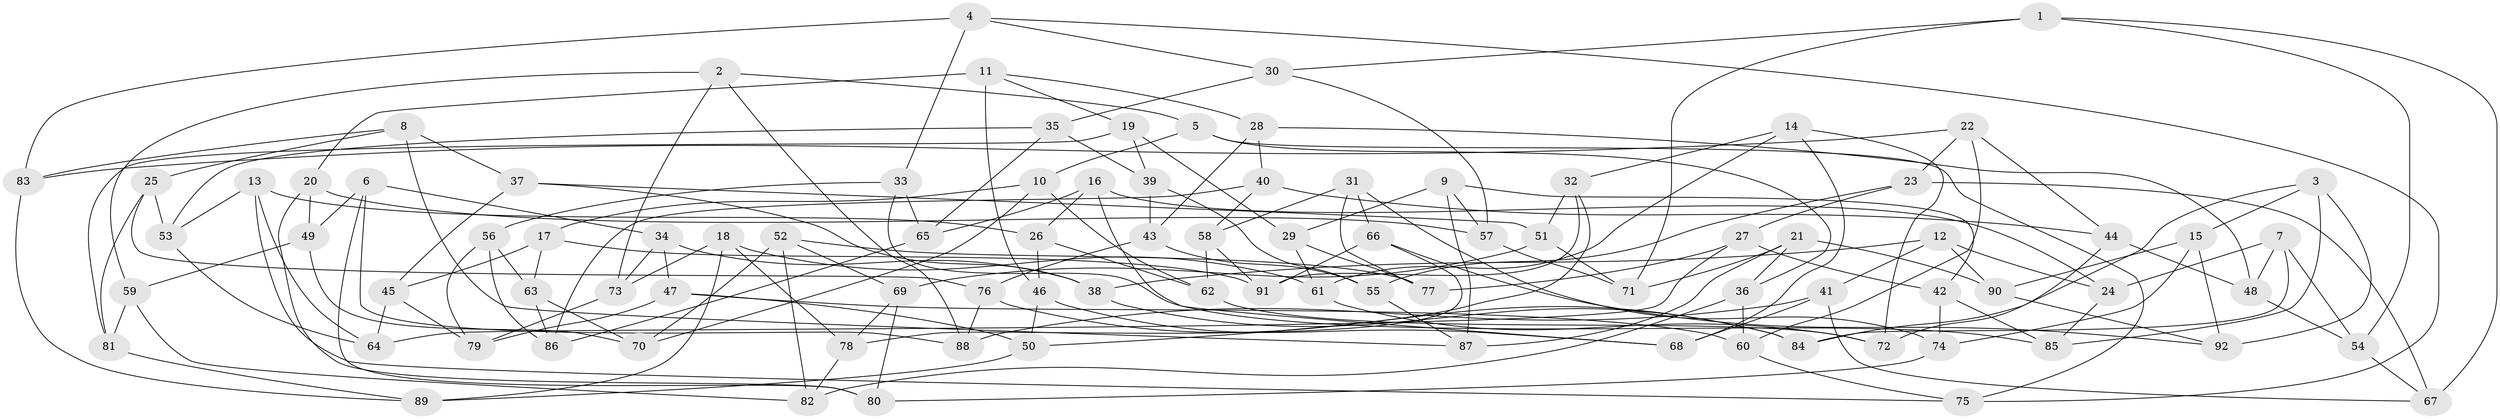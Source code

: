 // coarse degree distribution, {3: 0.09375, 4: 0.65625, 5: 0.140625, 9: 0.03125, 2: 0.015625, 7: 0.015625, 6: 0.03125, 8: 0.015625}
// Generated by graph-tools (version 1.1) at 2025/03/03/04/25 22:03:03]
// undirected, 92 vertices, 184 edges
graph export_dot {
graph [start="1"]
  node [color=gray90,style=filled];
  1;
  2;
  3;
  4;
  5;
  6;
  7;
  8;
  9;
  10;
  11;
  12;
  13;
  14;
  15;
  16;
  17;
  18;
  19;
  20;
  21;
  22;
  23;
  24;
  25;
  26;
  27;
  28;
  29;
  30;
  31;
  32;
  33;
  34;
  35;
  36;
  37;
  38;
  39;
  40;
  41;
  42;
  43;
  44;
  45;
  46;
  47;
  48;
  49;
  50;
  51;
  52;
  53;
  54;
  55;
  56;
  57;
  58;
  59;
  60;
  61;
  62;
  63;
  64;
  65;
  66;
  67;
  68;
  69;
  70;
  71;
  72;
  73;
  74;
  75;
  76;
  77;
  78;
  79;
  80;
  81;
  82;
  83;
  84;
  85;
  86;
  87;
  88;
  89;
  90;
  91;
  92;
  1 -- 30;
  1 -- 71;
  1 -- 67;
  1 -- 54;
  2 -- 88;
  2 -- 5;
  2 -- 59;
  2 -- 73;
  3 -- 85;
  3 -- 15;
  3 -- 84;
  3 -- 92;
  4 -- 30;
  4 -- 33;
  4 -- 83;
  4 -- 75;
  5 -- 10;
  5 -- 75;
  5 -- 36;
  6 -- 88;
  6 -- 34;
  6 -- 49;
  6 -- 80;
  7 -- 84;
  7 -- 48;
  7 -- 24;
  7 -- 54;
  8 -- 87;
  8 -- 37;
  8 -- 83;
  8 -- 25;
  9 -- 87;
  9 -- 29;
  9 -- 42;
  9 -- 57;
  10 -- 62;
  10 -- 17;
  10 -- 70;
  11 -- 46;
  11 -- 20;
  11 -- 19;
  11 -- 28;
  12 -- 38;
  12 -- 41;
  12 -- 24;
  12 -- 90;
  13 -- 26;
  13 -- 53;
  13 -- 64;
  13 -- 75;
  14 -- 72;
  14 -- 32;
  14 -- 61;
  14 -- 68;
  15 -- 74;
  15 -- 92;
  15 -- 90;
  16 -- 26;
  16 -- 24;
  16 -- 68;
  16 -- 65;
  17 -- 91;
  17 -- 45;
  17 -- 63;
  18 -- 78;
  18 -- 73;
  18 -- 89;
  18 -- 61;
  19 -- 81;
  19 -- 29;
  19 -- 39;
  20 -- 57;
  20 -- 49;
  20 -- 80;
  21 -- 90;
  21 -- 71;
  21 -- 36;
  21 -- 87;
  22 -- 60;
  22 -- 44;
  22 -- 83;
  22 -- 23;
  23 -- 55;
  23 -- 67;
  23 -- 27;
  24 -- 85;
  25 -- 53;
  25 -- 76;
  25 -- 81;
  26 -- 46;
  26 -- 62;
  27 -- 77;
  27 -- 64;
  27 -- 42;
  28 -- 48;
  28 -- 40;
  28 -- 43;
  29 -- 61;
  29 -- 77;
  30 -- 35;
  30 -- 57;
  31 -- 66;
  31 -- 74;
  31 -- 58;
  31 -- 77;
  32 -- 51;
  32 -- 91;
  32 -- 50;
  33 -- 65;
  33 -- 85;
  33 -- 56;
  34 -- 73;
  34 -- 47;
  34 -- 38;
  35 -- 65;
  35 -- 53;
  35 -- 39;
  36 -- 60;
  36 -- 82;
  37 -- 38;
  37 -- 45;
  37 -- 51;
  38 -- 84;
  39 -- 55;
  39 -- 43;
  40 -- 86;
  40 -- 44;
  40 -- 58;
  41 -- 88;
  41 -- 67;
  41 -- 68;
  42 -- 85;
  42 -- 74;
  43 -- 76;
  43 -- 55;
  44 -- 72;
  44 -- 48;
  45 -- 64;
  45 -- 79;
  46 -- 50;
  46 -- 68;
  47 -- 50;
  47 -- 79;
  47 -- 60;
  48 -- 54;
  49 -- 59;
  49 -- 70;
  50 -- 89;
  51 -- 69;
  51 -- 71;
  52 -- 82;
  52 -- 77;
  52 -- 69;
  52 -- 70;
  53 -- 64;
  54 -- 67;
  55 -- 87;
  56 -- 79;
  56 -- 63;
  56 -- 86;
  57 -- 71;
  58 -- 62;
  58 -- 91;
  59 -- 81;
  59 -- 82;
  60 -- 75;
  61 -- 72;
  62 -- 72;
  63 -- 70;
  63 -- 86;
  65 -- 86;
  66 -- 91;
  66 -- 78;
  66 -- 92;
  69 -- 78;
  69 -- 80;
  73 -- 79;
  74 -- 80;
  76 -- 88;
  76 -- 84;
  78 -- 82;
  81 -- 89;
  83 -- 89;
  90 -- 92;
}
